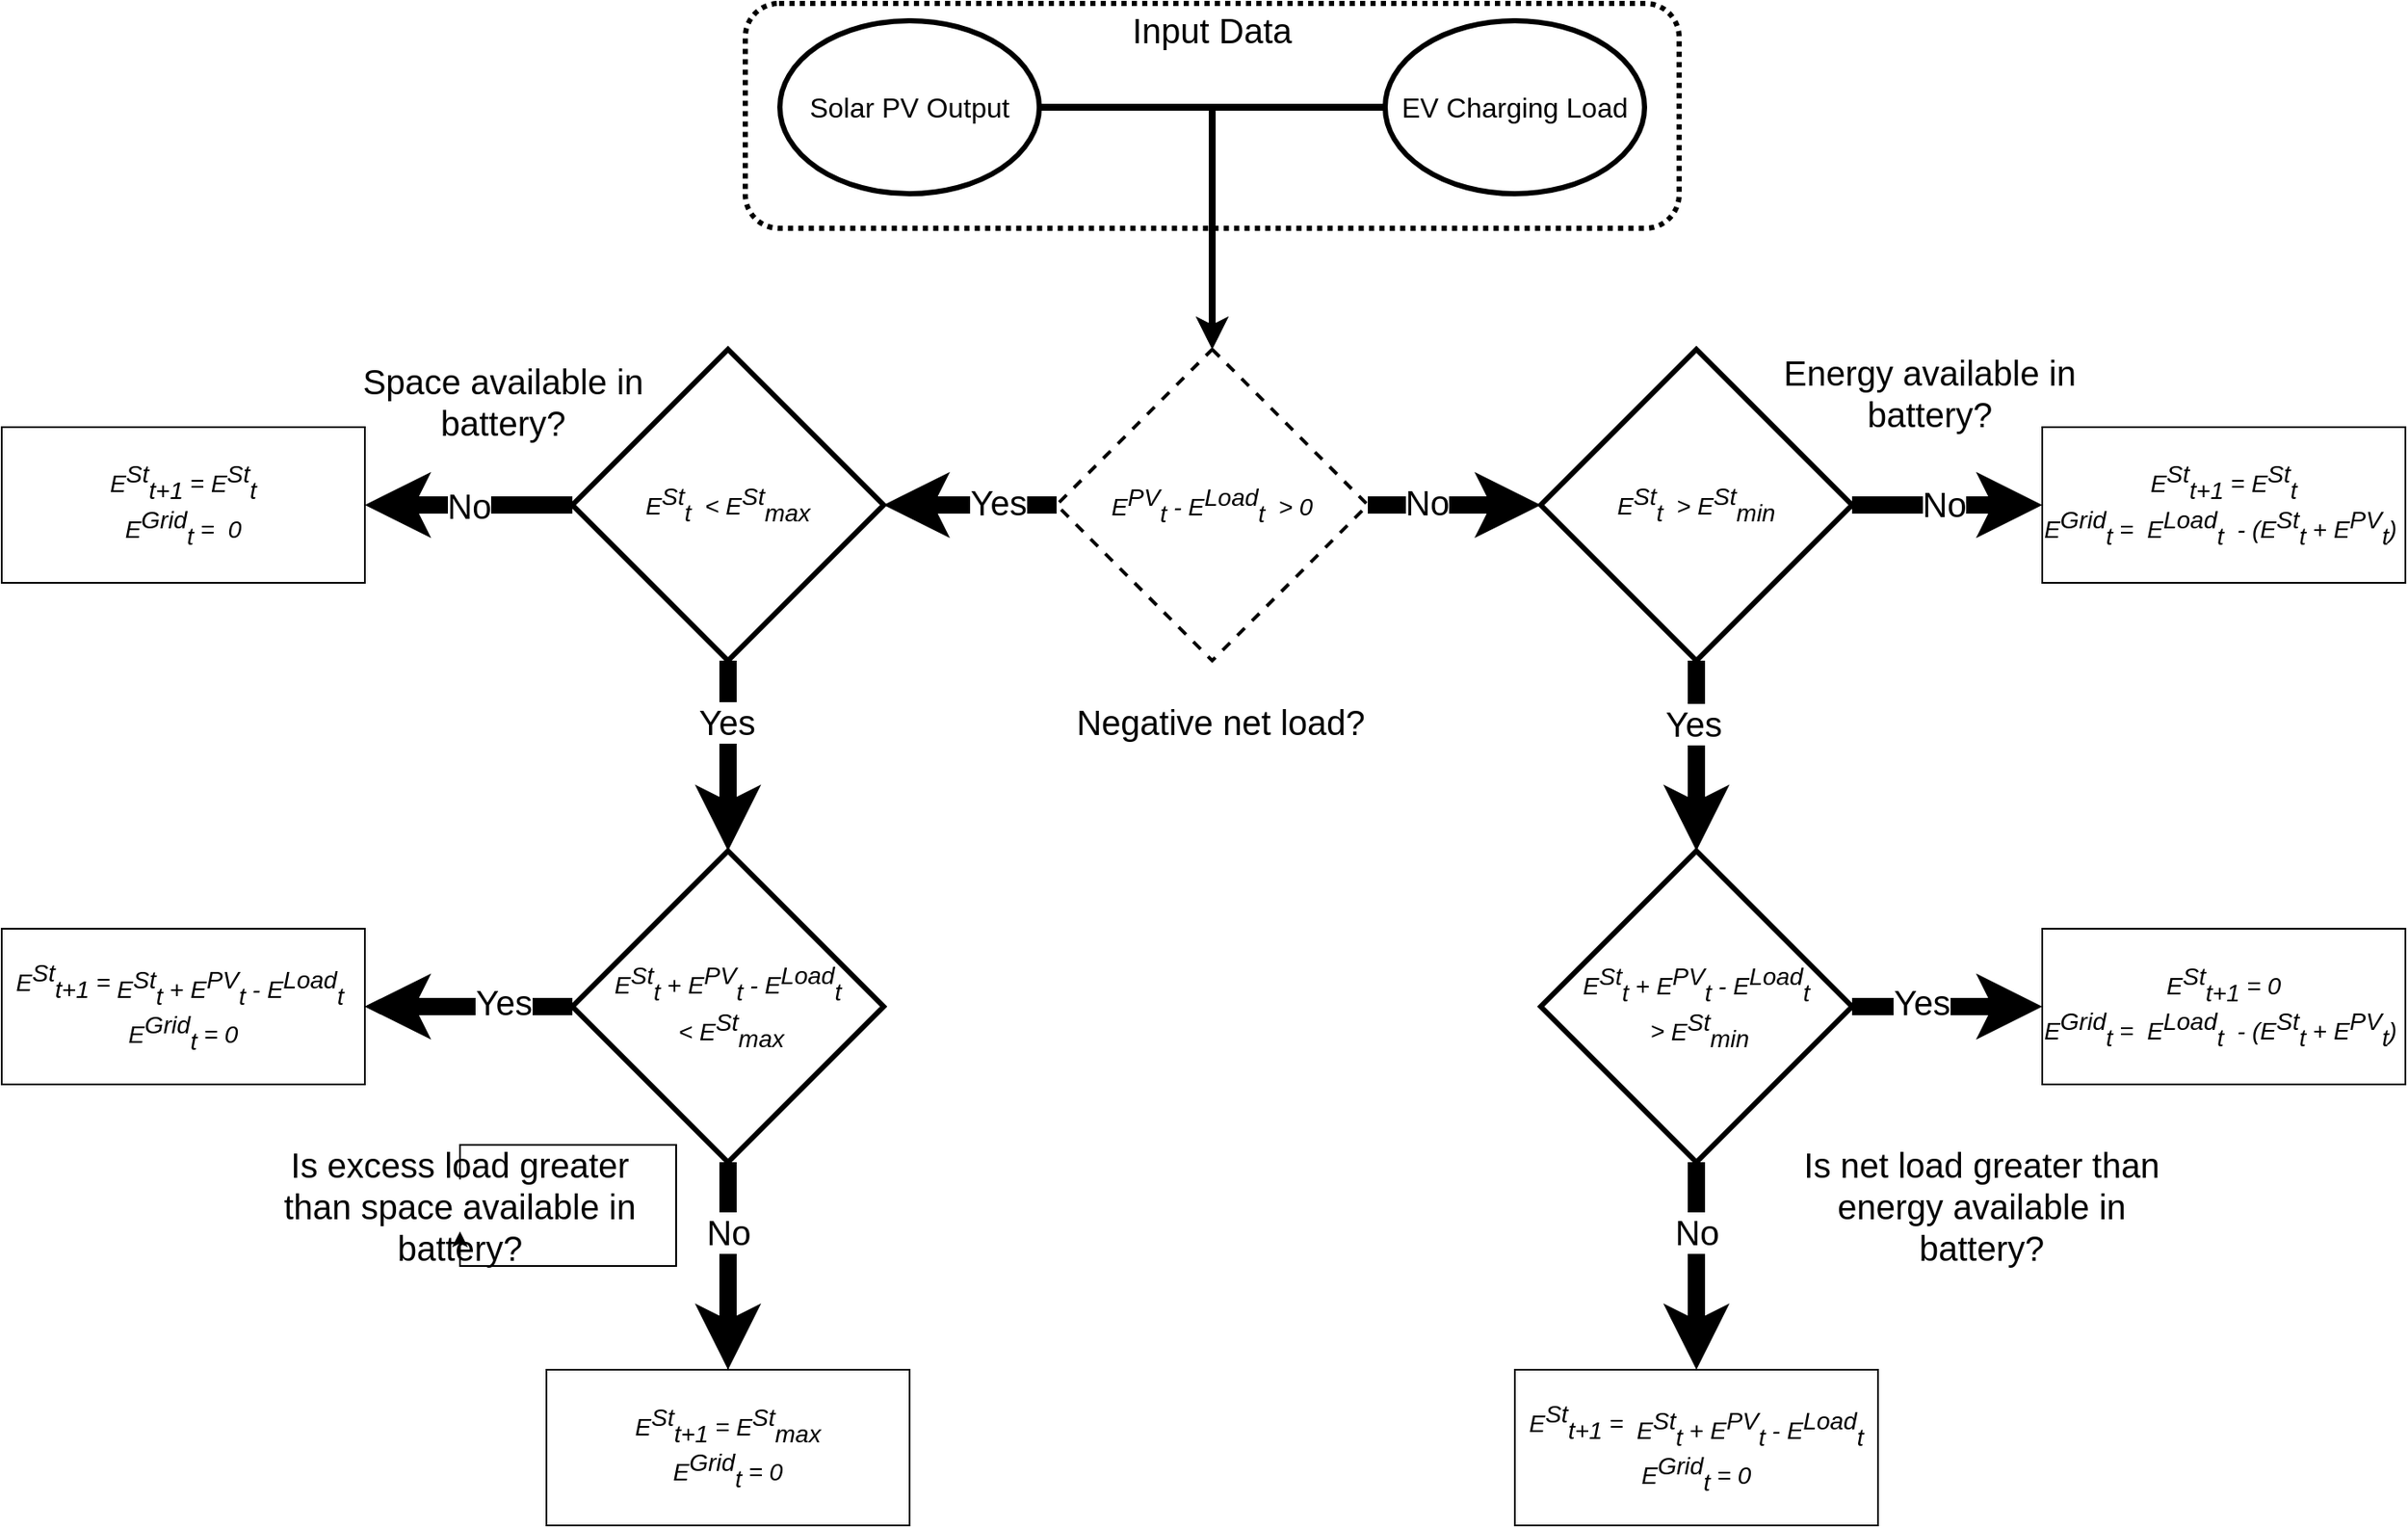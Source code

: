 <mxfile version="21.6.5" type="github">
  <diagram name="Page-1" id="HNknkX7AArUWihxTNY1w">
    <mxGraphModel dx="2261" dy="832" grid="1" gridSize="10" guides="1" tooltips="1" connect="1" arrows="1" fold="1" page="1" pageScale="1" pageWidth="827" pageHeight="1169" background="none" math="0" shadow="0">
      <root>
        <mxCell id="0" />
        <mxCell id="1" parent="0" />
        <mxCell id="X4KO-zRkeWrqwRvj3RQm-7" value="" style="rounded=1;whiteSpace=wrap;html=1;labelBackgroundColor=none;dashed=1;dashPattern=1 1;strokeWidth=3;" vertex="1" parent="1">
          <mxGeometry x="150" y="10" width="540" height="130" as="geometry" />
        </mxCell>
        <mxCell id="2dAe46BwtuLTPcBG57BH-10" style="edgeStyle=orthogonalEdgeStyle;rounded=0;orthogonalLoop=1;jettySize=auto;html=1;fontStyle=2;labelBackgroundColor=none;fontColor=default;strokeWidth=10;" parent="1" source="2dAe46BwtuLTPcBG57BH-7" target="2dAe46BwtuLTPcBG57BH-9" edge="1">
          <mxGeometry relative="1" as="geometry" />
        </mxCell>
        <mxCell id="yjgdQEFUr55mVdJYSKla-2" value="Yes" style="edgeLabel;html=1;align=center;verticalAlign=middle;resizable=0;points=[];fontSize=20;labelBackgroundColor=default;" parent="2dAe46BwtuLTPcBG57BH-10" vertex="1" connectable="0">
          <mxGeometry x="-0.167" y="-2" relative="1" as="geometry">
            <mxPoint x="7" as="offset" />
          </mxGeometry>
        </mxCell>
        <mxCell id="2dAe46BwtuLTPcBG57BH-13" style="edgeStyle=orthogonalEdgeStyle;rounded=0;orthogonalLoop=1;jettySize=auto;html=1;fontStyle=2;labelBackgroundColor=none;fontColor=default;strokeWidth=10;" parent="1" source="2dAe46BwtuLTPcBG57BH-7" target="2dAe46BwtuLTPcBG57BH-12" edge="1">
          <mxGeometry relative="1" as="geometry" />
        </mxCell>
        <mxCell id="yjgdQEFUr55mVdJYSKla-1" value="No" style="edgeLabel;html=1;align=center;verticalAlign=middle;resizable=0;points=[];fontSize=20;labelBackgroundColor=default;" parent="2dAe46BwtuLTPcBG57BH-13" vertex="1" connectable="0">
          <mxGeometry x="-0.14" y="2" relative="1" as="geometry">
            <mxPoint x="-9" as="offset" />
          </mxGeometry>
        </mxCell>
        <mxCell id="2dAe46BwtuLTPcBG57BH-7" value="&lt;font style=&quot;font-size: 14px;&quot;&gt;E&lt;sup style=&quot;border-color: var(--border-color); font-size: 14px;&quot;&gt;PV&lt;/sup&gt;&lt;sub style=&quot;border-color: var(--border-color); font-size: 14px;&quot;&gt;t &lt;/sub&gt;&lt;span style=&quot;border-color: var(--border-color); font-size: 14px;&quot;&gt;-&amp;nbsp;&lt;/span&gt;E&lt;span style=&quot;border-color: var(--border-color); font-size: 14px;&quot;&gt;&lt;sup style=&quot;font-size: 14px;&quot;&gt;Load&lt;/sup&gt;&lt;/span&gt;&lt;sub style=&quot;border-color: var(--border-color); font-size: 14px;&quot;&gt;t &amp;nbsp;&lt;/sub&gt;&lt;span style=&quot;border-color: var(--border-color); font-size: 14px;&quot;&gt;&amp;gt; 0&lt;/span&gt;&lt;/font&gt;" style="rhombus;whiteSpace=wrap;html=1;fontStyle=2;labelBackgroundColor=none;strokeWidth=2;fontSize=14;dashed=1;" parent="1" vertex="1">
          <mxGeometry x="330" y="210" width="180" height="180" as="geometry" />
        </mxCell>
        <mxCell id="2dAe46BwtuLTPcBG57BH-16" style="edgeStyle=orthogonalEdgeStyle;rounded=0;orthogonalLoop=1;jettySize=auto;html=1;entryX=0.5;entryY=0;entryDx=0;entryDy=0;fontStyle=2;labelBackgroundColor=none;fontColor=default;strokeWidth=10;" parent="1" source="2dAe46BwtuLTPcBG57BH-9" target="2dAe46BwtuLTPcBG57BH-26" edge="1">
          <mxGeometry relative="1" as="geometry">
            <mxPoint x="133.59" y="545" as="targetPoint" />
          </mxGeometry>
        </mxCell>
        <mxCell id="X4KO-zRkeWrqwRvj3RQm-1" style="edgeStyle=orthogonalEdgeStyle;rounded=0;orthogonalLoop=1;jettySize=auto;html=1;entryX=1;entryY=0.5;entryDx=0;entryDy=0;strokeWidth=10;" edge="1" parent="1" source="2dAe46BwtuLTPcBG57BH-9" target="yjgdQEFUr55mVdJYSKla-24">
          <mxGeometry relative="1" as="geometry" />
        </mxCell>
        <mxCell id="2dAe46BwtuLTPcBG57BH-9" value="E&lt;sup style=&quot;border-color: var(--border-color); font-size: 14px;&quot;&gt;St&lt;/sup&gt;&lt;sub style=&quot;border-color: var(--border-color); font-size: 14px;&quot;&gt;t &lt;/sub&gt;&amp;nbsp;&amp;lt; E&lt;sup style=&quot;border-color: var(--border-color); font-size: 14px;&quot;&gt;St&lt;/sup&gt;&lt;sub style=&quot;border-color: var(--border-color); font-size: 14px;&quot;&gt;max&lt;/sub&gt;" style="rhombus;whiteSpace=wrap;html=1;fontStyle=2;labelBackgroundColor=none;perimeterSpacing=0;strokeWidth=3;fontSize=14;" parent="1" vertex="1">
          <mxGeometry x="50" y="210" width="180" height="180" as="geometry" />
        </mxCell>
        <mxCell id="2dAe46BwtuLTPcBG57BH-39" style="edgeStyle=orthogonalEdgeStyle;rounded=0;orthogonalLoop=1;jettySize=auto;html=1;entryX=0.5;entryY=0;entryDx=0;entryDy=0;labelBackgroundColor=none;fontColor=default;strokeWidth=10;" parent="1" source="2dAe46BwtuLTPcBG57BH-12" target="2dAe46BwtuLTPcBG57BH-22" edge="1">
          <mxGeometry relative="1" as="geometry" />
        </mxCell>
        <mxCell id="X4KO-zRkeWrqwRvj3RQm-2" style="edgeStyle=orthogonalEdgeStyle;rounded=0;orthogonalLoop=1;jettySize=auto;html=1;entryX=0;entryY=0.5;entryDx=0;entryDy=0;strokeWidth=10;" edge="1" parent="1" source="2dAe46BwtuLTPcBG57BH-12" target="yjgdQEFUr55mVdJYSKla-21">
          <mxGeometry relative="1" as="geometry" />
        </mxCell>
        <mxCell id="2dAe46BwtuLTPcBG57BH-12" value="E&lt;sup style=&quot;border-color: var(--border-color); font-size: 14px;&quot;&gt;St&lt;/sup&gt;&lt;sub style=&quot;border-color: var(--border-color); font-size: 14px;&quot;&gt;t&amp;nbsp;&lt;/sub&gt;&amp;nbsp;&amp;gt; E&lt;sup style=&quot;border-color: var(--border-color); font-size: 14px;&quot;&gt;St&lt;/sup&gt;&lt;sub style=&quot;border-color: var(--border-color); font-size: 14px;&quot;&gt;min&lt;/sub&gt;" style="rhombus;whiteSpace=wrap;html=1;fontStyle=2;labelBackgroundColor=none;perimeterSpacing=0;strokeWidth=3;fontSize=14;" parent="1" vertex="1">
          <mxGeometry x="610" y="210" width="180" height="180" as="geometry" />
        </mxCell>
        <mxCell id="2dAe46BwtuLTPcBG57BH-42" style="edgeStyle=orthogonalEdgeStyle;rounded=0;orthogonalLoop=1;jettySize=auto;html=1;entryX=0.5;entryY=0;entryDx=0;entryDy=0;labelBackgroundColor=none;fontColor=default;strokeWidth=10;" parent="1" source="2dAe46BwtuLTPcBG57BH-22" target="2dAe46BwtuLTPcBG57BH-41" edge="1">
          <mxGeometry relative="1" as="geometry" />
        </mxCell>
        <mxCell id="yjgdQEFUr55mVdJYSKla-11" style="edgeStyle=orthogonalEdgeStyle;rounded=0;orthogonalLoop=1;jettySize=auto;html=1;entryX=0;entryY=0.5;entryDx=0;entryDy=0;strokeWidth=10;labelBackgroundColor=none;fontColor=default;" parent="1" source="2dAe46BwtuLTPcBG57BH-22" target="2dAe46BwtuLTPcBG57BH-45" edge="1">
          <mxGeometry relative="1" as="geometry" />
        </mxCell>
        <mxCell id="2dAe46BwtuLTPcBG57BH-22" value="&lt;font style=&quot;font-size: 14px;&quot;&gt;E&lt;sup style=&quot;border-color: var(--border-color); font-size: 14px;&quot;&gt;St&lt;/sup&gt;&lt;sub style=&quot;border-color: var(--border-color); font-size: 14px;&quot;&gt;t &lt;/sub&gt;&lt;span style=&quot;border-color: var(--border-color); font-size: 14px;&quot;&gt;+ E&lt;sup style=&quot;border-color: var(--border-color); font-size: 14px;&quot;&gt;PV&lt;/sup&gt;&lt;sub style=&quot;border-color: var(--border-color); font-size: 14px;&quot;&gt;t &lt;/sub&gt;-&amp;nbsp;&lt;/span&gt;E&lt;span style=&quot;border-color: var(--border-color); font-size: 14px;&quot;&gt;&lt;sup style=&quot;font-size: 14px;&quot;&gt;Load&lt;/sup&gt;&lt;/span&gt;&lt;sub style=&quot;border-color: var(--border-color); font-size: 14px;&quot;&gt;t &amp;nbsp;&lt;/sub&gt;&lt;span style=&quot;border-color: var(--border-color); font-size: 14px;&quot;&gt;&amp;gt;&amp;nbsp;&lt;/span&gt;&lt;/font&gt;E&lt;sup style=&quot;border-color: var(--border-color); font-size: 14px;&quot;&gt;St&lt;/sup&gt;&lt;sub style=&quot;border-color: var(--border-color); font-size: 14px;&quot;&gt;min&lt;/sub&gt;" style="rhombus;whiteSpace=wrap;html=1;fontStyle=2;labelBackgroundColor=none;strokeWidth=3;fontSize=14;" parent="1" vertex="1">
          <mxGeometry x="610" y="500" width="180" height="180" as="geometry" />
        </mxCell>
        <mxCell id="2dAe46BwtuLTPcBG57BH-29" value="" style="edgeStyle=orthogonalEdgeStyle;rounded=0;orthogonalLoop=1;jettySize=auto;html=1;fontStyle=2;labelBackgroundColor=none;fontColor=default;" parent="1" source="2dAe46BwtuLTPcBG57BH-24" target="2dAe46BwtuLTPcBG57BH-26" edge="1">
          <mxGeometry relative="1" as="geometry" />
        </mxCell>
        <mxCell id="yjgdQEFUr55mVdJYSKla-10" value="" style="edgeStyle=orthogonalEdgeStyle;rounded=0;orthogonalLoop=1;jettySize=auto;html=1;labelBackgroundColor=none;fontColor=default;" parent="1" source="2dAe46BwtuLTPcBG57BH-24" target="2dAe46BwtuLTPcBG57BH-26" edge="1">
          <mxGeometry relative="1" as="geometry" />
        </mxCell>
        <mxCell id="2dAe46BwtuLTPcBG57BH-24" value="&lt;span style=&quot;font-size: 14px;&quot;&gt;E&lt;sup style=&quot;border-color: var(--border-color); font-size: 14px;&quot;&gt;St&lt;/sup&gt;&lt;sub style=&quot;border-color: var(--border-color); font-size: 14px;&quot;&gt;t+1 &lt;/sub&gt;&lt;span style=&quot;border-color: var(--border-color); font-size: 14px;&quot;&gt;=&amp;nbsp;&lt;/span&gt;E&lt;sup style=&quot;border-color: var(--border-color); font-size: 14px;&quot;&gt;St&lt;/sup&gt;&lt;/span&gt;&lt;span style=&quot;border-color: var(--border-color); font-size: 14px;&quot;&gt;&lt;sub style=&quot;border-color: var(--border-color); font-size: 14px;&quot;&gt;&lt;span style=&quot;font-size: 14px;&quot;&gt;max&lt;br style=&quot;font-size: 14px;&quot;&gt;E&lt;sup style=&quot;border-color: var(--border-color); font-size: 14px;&quot;&gt;Grid&lt;/sup&gt;&lt;sub style=&quot;border-color: var(--border-color); font-size: 14px;&quot;&gt;t &lt;/sub&gt;= 0&lt;/span&gt;&lt;br style=&quot;font-size: 14px;&quot;&gt;&lt;/sub&gt;&lt;/span&gt;" style="rounded=0;whiteSpace=wrap;html=1;fontStyle=2;labelBackgroundColor=none;fontSize=14;" parent="1" vertex="1">
          <mxGeometry x="35" y="800" width="210" height="90" as="geometry" />
        </mxCell>
        <mxCell id="2dAe46BwtuLTPcBG57BH-28" style="edgeStyle=orthogonalEdgeStyle;rounded=0;orthogonalLoop=1;jettySize=auto;html=1;fontStyle=2;labelBackgroundColor=none;fontColor=default;strokeWidth=10;entryX=0.5;entryY=0;entryDx=0;entryDy=0;" parent="1" source="2dAe46BwtuLTPcBG57BH-26" target="2dAe46BwtuLTPcBG57BH-24" edge="1">
          <mxGeometry relative="1" as="geometry">
            <mxPoint x="134" y="790" as="targetPoint" />
          </mxGeometry>
        </mxCell>
        <mxCell id="2dAe46BwtuLTPcBG57BH-32" style="edgeStyle=orthogonalEdgeStyle;rounded=0;orthogonalLoop=1;jettySize=auto;html=1;entryX=1;entryY=0.5;entryDx=0;entryDy=0;labelBackgroundColor=none;fontColor=default;strokeWidth=10;" parent="1" source="2dAe46BwtuLTPcBG57BH-26" target="2dAe46BwtuLTPcBG57BH-34" edge="1">
          <mxGeometry relative="1" as="geometry">
            <mxPoint x="-150" y="585" as="targetPoint" />
          </mxGeometry>
        </mxCell>
        <mxCell id="yjgdQEFUr55mVdJYSKla-18" value="" style="edgeStyle=orthogonalEdgeStyle;rounded=0;orthogonalLoop=1;jettySize=auto;html=1;labelBackgroundColor=none;fontColor=default;" parent="1" source="2dAe46BwtuLTPcBG57BH-26" target="2dAe46BwtuLTPcBG57BH-34" edge="1">
          <mxGeometry relative="1" as="geometry" />
        </mxCell>
        <mxCell id="2dAe46BwtuLTPcBG57BH-26" value="E&lt;sup style=&quot;border-color: var(--border-color); font-size: 14px;&quot;&gt;St&lt;/sup&gt;&lt;sub style=&quot;border-color: var(--border-color); font-size: 14px;&quot;&gt;t&amp;nbsp;&lt;/sub&gt;+ E&lt;sup style=&quot;border-color: var(--border-color); font-size: 14px;&quot;&gt;PV&lt;/sup&gt;&lt;sub style=&quot;border-color: var(--border-color); font-size: 14px;&quot;&gt;t&amp;nbsp;&lt;/sub&gt;-&amp;nbsp;E&lt;sup style=&quot;border-color: var(--border-color); font-size: 14px;&quot;&gt;Load&lt;/sup&gt;&lt;sub style=&quot;border-color: var(--border-color); font-size: 14px;&quot;&gt;t &amp;nbsp;&lt;/sub&gt;&lt;span style=&quot;border-color: var(--border-color); font-size: 14px;&quot;&gt;&amp;lt;&amp;nbsp;&lt;/span&gt;E&lt;sup style=&quot;border-color: var(--border-color); font-size: 14px;&quot;&gt;St&lt;/sup&gt;&lt;sub style=&quot;border-color: var(--border-color); font-size: 14px;&quot;&gt;max&lt;/sub&gt;" style="rhombus;whiteSpace=wrap;html=1;fontStyle=2;labelBackgroundColor=none;strokeWidth=3;fontSize=14;" parent="1" vertex="1">
          <mxGeometry x="50" y="500" width="180" height="180" as="geometry" />
        </mxCell>
        <mxCell id="2dAe46BwtuLTPcBG57BH-34" value="&lt;span style=&quot;font-size: 14px;&quot;&gt;E&lt;sup style=&quot;border-color: var(--border-color); font-size: 14px;&quot;&gt;St&lt;/sup&gt;&lt;sub style=&quot;border-color: var(--border-color); font-size: 14px;&quot;&gt;t+1 &lt;/sub&gt;&lt;span style=&quot;border-color: var(--border-color); font-size: 14px;&quot;&gt;=&amp;nbsp;&lt;/span&gt;&lt;/span&gt;&lt;span style=&quot;border-color: var(--border-color); font-size: 14px;&quot;&gt;&lt;sub style=&quot;border-color: var(--border-color); font-size: 14px;&quot;&gt;E&lt;sup style=&quot;border-color: var(--border-color); font-size: 14px;&quot;&gt;St&lt;/sup&gt;&lt;sub style=&quot;border-color: var(--border-color); font-size: 14px;&quot;&gt;t&amp;nbsp;&lt;/sub&gt;&lt;span style=&quot;font-size: 14px;&quot;&gt;+ E&lt;/span&gt;&lt;sup style=&quot;border-color: var(--border-color); font-size: 14px;&quot;&gt;PV&lt;/sup&gt;&lt;sub style=&quot;border-color: var(--border-color); font-size: 14px;&quot;&gt;t&amp;nbsp;&lt;/sub&gt;&lt;span style=&quot;font-size: 14px;&quot;&gt;-&amp;nbsp;E&lt;/span&gt;&lt;sup style=&quot;border-color: var(--border-color); font-size: 14px;&quot;&gt;Load&lt;/sup&gt;&lt;sub style=&quot;border-color: var(--border-color); font-size: 14px;&quot;&gt;t&amp;nbsp;&lt;/sub&gt;&lt;span style=&quot;font-size: 14px;&quot;&gt;&lt;br style=&quot;font-size: 14px;&quot;&gt;E&lt;sup style=&quot;border-color: var(--border-color); font-size: 14px;&quot;&gt;Grid&lt;/sup&gt;&lt;sub style=&quot;border-color: var(--border-color); font-size: 14px;&quot;&gt;t &lt;/sub&gt;= 0&lt;/span&gt;&lt;br style=&quot;font-size: 14px;&quot;&gt;&lt;/sub&gt;&lt;/span&gt;" style="rounded=0;whiteSpace=wrap;html=1;fontStyle=2;labelBackgroundColor=none;fontSize=14;" parent="1" vertex="1">
          <mxGeometry x="-280" y="545" width="210" height="90" as="geometry" />
        </mxCell>
        <mxCell id="2dAe46BwtuLTPcBG57BH-41" value="&lt;span style=&quot;font-size: 14px;&quot;&gt;E&lt;sup style=&quot;border-color: var(--border-color); font-size: 14px;&quot;&gt;St&lt;/sup&gt;&lt;sub style=&quot;border-color: var(--border-color); font-size: 14px;&quot;&gt;t+1 &lt;/sub&gt;&lt;span style=&quot;border-color: var(--border-color); font-size: 14px;&quot;&gt;=&amp;nbsp;&lt;/span&gt;&lt;/span&gt;&lt;span style=&quot;border-color: var(--border-color); font-size: 14px;&quot;&gt;&lt;sub style=&quot;border-color: var(--border-color); font-size: 14px;&quot;&gt;&amp;nbsp;&lt;span style=&quot;font-size: 14px;&quot;&gt;E&lt;/span&gt;&lt;sup style=&quot;border-color: var(--border-color); font-size: 14px;&quot;&gt;St&lt;/sup&gt;&lt;sub style=&quot;border-color: var(--border-color); font-size: 14px;&quot;&gt;t&amp;nbsp;&lt;/sub&gt;&lt;span style=&quot;border-color: var(--border-color); font-size: 14px;&quot;&gt;+ E&lt;sup style=&quot;border-color: var(--border-color); font-size: 14px;&quot;&gt;PV&lt;/sup&gt;&lt;sub style=&quot;border-color: var(--border-color); font-size: 14px;&quot;&gt;t&amp;nbsp;&lt;/sub&gt;-&amp;nbsp;&lt;/span&gt;&lt;span style=&quot;font-size: 14px;&quot;&gt;E&lt;/span&gt;&lt;span style=&quot;border-color: var(--border-color); font-size: 14px;&quot;&gt;&lt;sup style=&quot;border-color: var(--border-color); font-size: 14px;&quot;&gt;Load&lt;/sup&gt;&lt;/span&gt;&lt;sub style=&quot;border-color: var(--border-color); font-size: 14px;&quot;&gt;t&lt;/sub&gt;&lt;span style=&quot;font-size: 14px;&quot;&gt;&lt;br style=&quot;font-size: 14px;&quot;&gt;E&lt;sup style=&quot;border-color: var(--border-color); font-size: 14px;&quot;&gt;Grid&lt;/sup&gt;&lt;sub style=&quot;border-color: var(--border-color); font-size: 14px;&quot;&gt;t &lt;/sub&gt;= 0&lt;/span&gt;&lt;br style=&quot;font-size: 14px;&quot;&gt;&lt;/sub&gt;&lt;/span&gt;" style="rounded=0;whiteSpace=wrap;html=1;fontStyle=2;labelBackgroundColor=none;fontSize=14;" parent="1" vertex="1">
          <mxGeometry x="595" y="800" width="210" height="90" as="geometry" />
        </mxCell>
        <mxCell id="2dAe46BwtuLTPcBG57BH-45" value="&lt;span style=&quot;font-size: 14px;&quot;&gt;E&lt;sup style=&quot;border-color: var(--border-color); font-size: 14px;&quot;&gt;St&lt;/sup&gt;&lt;sub style=&quot;border-color: var(--border-color); font-size: 14px;&quot;&gt;t+1 &lt;/sub&gt;&lt;span style=&quot;border-color: var(--border-color); font-size: 14px;&quot;&gt;= 0&lt;/span&gt;&lt;/span&gt;&lt;span style=&quot;border-color: var(--border-color); font-size: 14px;&quot;&gt;&lt;sub style=&quot;border-color: var(--border-color); font-size: 14px;&quot;&gt;&lt;span style=&quot;font-size: 14px;&quot;&gt;&lt;br style=&quot;font-size: 14px;&quot;&gt;E&lt;sup style=&quot;border-color: var(--border-color); font-size: 14px;&quot;&gt;Grid&lt;/sup&gt;&lt;sub style=&quot;border-color: var(--border-color); font-size: 14px;&quot;&gt;t &lt;/sub&gt;=&amp;nbsp;&lt;/span&gt;&lt;span style=&quot;border-color: var(--border-color); font-size: 14px;&quot;&gt;&amp;nbsp;&lt;/span&gt;&lt;span style=&quot;font-size: 14px;&quot;&gt;E&lt;/span&gt;&lt;span style=&quot;border-color: var(--border-color); font-size: 14px;&quot;&gt;&lt;sup style=&quot;border-color: var(--border-color); font-size: 14px;&quot;&gt;Load&lt;/sup&gt;&lt;/span&gt;&lt;sub style=&quot;border-color: var(--border-color); font-size: 14px;&quot;&gt;t &amp;nbsp;&lt;/sub&gt;- (E&lt;sup style=&quot;border-color: var(--border-color); font-size: 14px;&quot;&gt;St&lt;/sup&gt;&lt;sub style=&quot;border-color: var(--border-color); font-size: 14px;&quot;&gt;t&amp;nbsp;&lt;/sub&gt;&lt;span style=&quot;border-color: var(--border-color); font-size: 14px;&quot;&gt;+ E&lt;sup style=&quot;border-color: var(--border-color); font-size: 14px;&quot;&gt;PV&lt;/sup&gt;&lt;sub style=&quot;border-color: var(--border-color); font-size: 14px;&quot;&gt;t&lt;/sub&gt;&lt;/span&gt;)&lt;span style=&quot;border-color: var(--border-color); font-size: 14px;&quot;&gt;&lt;sub style=&quot;border-color: var(--border-color); font-size: 14px;&quot;&gt;&amp;nbsp;&lt;/sub&gt;&lt;/span&gt;&lt;br style=&quot;font-size: 14px;&quot;&gt;&lt;/sub&gt;&lt;/span&gt;" style="rounded=0;whiteSpace=wrap;html=1;fontStyle=2;labelBackgroundColor=none;fontSize=14;" parent="1" vertex="1">
          <mxGeometry x="900" y="545" width="210" height="90" as="geometry" />
        </mxCell>
        <mxCell id="tpE4AOjTWwSBI5HZXIp6-1" value="Is net load greater than energy available in battery?" style="text;strokeColor=none;align=center;fillColor=none;html=1;verticalAlign=middle;whiteSpace=wrap;rounded=0;labelBackgroundColor=none;fontSize=20;fontStyle=0" parent="1" vertex="1">
          <mxGeometry x="760" y="690" width="210" height="30" as="geometry" />
        </mxCell>
        <mxCell id="tpE4AOjTWwSBI5HZXIp6-2" value="Energy available in battery?" style="text;strokeColor=none;align=center;fillColor=none;html=1;verticalAlign=middle;whiteSpace=wrap;rounded=0;labelBackgroundColor=none;fontSize=20;" parent="1" vertex="1">
          <mxGeometry x="730" y="220" width="210" height="30" as="geometry" />
        </mxCell>
        <mxCell id="tpE4AOjTWwSBI5HZXIp6-3" value="Space available in battery?" style="text;strokeColor=none;align=center;fillColor=none;html=1;verticalAlign=middle;whiteSpace=wrap;rounded=0;labelBackgroundColor=none;fontSize=20;" parent="1" vertex="1">
          <mxGeometry x="-95" y="225" width="210" height="30" as="geometry" />
        </mxCell>
        <mxCell id="tpE4AOjTWwSBI5HZXIp6-4" value="Is excess load greater than space available in battery?" style="text;strokeColor=none;align=center;fillColor=none;html=1;verticalAlign=middle;whiteSpace=wrap;rounded=0;labelBackgroundColor=none;fontSize=20;fontStyle=0" parent="1" vertex="1">
          <mxGeometry x="-120" y="690" width="210" height="30" as="geometry" />
        </mxCell>
        <mxCell id="yjgdQEFUr55mVdJYSKla-7" value="Yes" style="edgeLabel;html=1;align=center;verticalAlign=middle;resizable=0;points=[];fontSize=20;labelBackgroundColor=default;" parent="1" vertex="1" connectable="0">
          <mxGeometry x="840" y="590" as="geometry">
            <mxPoint x="-10" y="-3" as="offset" />
          </mxGeometry>
        </mxCell>
        <mxCell id="yjgdQEFUr55mVdJYSKla-8" value="No" style="edgeLabel;html=1;align=center;verticalAlign=middle;resizable=0;points=[];fontSize=20;labelBackgroundColor=default;" parent="1" vertex="1" connectable="0">
          <mxGeometry x="140.0" y="720" as="geometry" />
        </mxCell>
        <mxCell id="yjgdQEFUr55mVdJYSKla-12" style="edgeStyle=orthogonalEdgeStyle;rounded=0;orthogonalLoop=1;jettySize=auto;html=1;exitX=0.5;exitY=0;exitDx=0;exitDy=0;labelBackgroundColor=none;fontColor=default;" parent="1" source="tpE4AOjTWwSBI5HZXIp6-4" target="tpE4AOjTWwSBI5HZXIp6-4" edge="1">
          <mxGeometry relative="1" as="geometry" />
        </mxCell>
        <mxCell id="yjgdQEFUr55mVdJYSKla-14" value="No" style="edgeLabel;html=1;align=center;verticalAlign=middle;resizable=0;points=[];fontSize=20;labelBackgroundColor=default;" parent="1" vertex="1" connectable="0">
          <mxGeometry x="700" y="720" as="geometry" />
        </mxCell>
        <mxCell id="yjgdQEFUr55mVdJYSKla-15" value="Negative net load?" style="text;strokeColor=none;align=center;fillColor=none;html=1;verticalAlign=middle;whiteSpace=wrap;rounded=0;labelBackgroundColor=none;fontSize=20;" parent="1" vertex="1">
          <mxGeometry x="320" y="410" width="210" height="30" as="geometry" />
        </mxCell>
        <mxCell id="yjgdQEFUr55mVdJYSKla-17" value="Yes" style="edgeLabel;html=1;align=center;verticalAlign=middle;resizable=0;points=[];fontSize=20;labelBackgroundColor=default;" parent="1" vertex="1" connectable="0">
          <mxGeometry x="20" y="590" as="geometry">
            <mxPoint x="-10" y="-3" as="offset" />
          </mxGeometry>
        </mxCell>
        <mxCell id="yjgdQEFUr55mVdJYSKla-19" value="Yes" style="edgeLabel;html=1;align=center;verticalAlign=middle;resizable=0;points=[];fontSize=20;labelBackgroundColor=default;" parent="1" vertex="1" connectable="0">
          <mxGeometry x="640" y="720" as="geometry">
            <mxPoint x="58" y="-294" as="offset" />
          </mxGeometry>
        </mxCell>
        <mxCell id="yjgdQEFUr55mVdJYSKla-20" value="Yes" style="edgeLabel;html=1;align=center;verticalAlign=middle;resizable=0;points=[];fontSize=20;labelBackgroundColor=default;" parent="1" vertex="1" connectable="0">
          <mxGeometry x="150.0" y="740" as="geometry">
            <mxPoint x="-11" y="-315" as="offset" />
          </mxGeometry>
        </mxCell>
        <mxCell id="yjgdQEFUr55mVdJYSKla-21" value="E&lt;sup style=&quot;border-color: var(--border-color); font-size: 14px;&quot;&gt;St&lt;/sup&gt;&lt;sub style=&quot;border-color: var(--border-color); font-size: 14px;&quot;&gt;t+1 &lt;/sub&gt;= E&lt;sup style=&quot;border-color: var(--border-color); font-size: 14px;&quot;&gt;St&lt;/sup&gt;&lt;sub style=&quot;border-color: var(--border-color); font-size: 14px;&quot;&gt;t&lt;/sub&gt;&lt;span style=&quot;border-color: var(--border-color); font-size: 14px;&quot;&gt;&lt;sub style=&quot;border-color: var(--border-color); font-size: 14px;&quot;&gt;&lt;span style=&quot;font-size: 14px;&quot;&gt;&lt;br style=&quot;font-size: 14px;&quot;&gt;E&lt;sup style=&quot;border-color: var(--border-color); font-size: 14px;&quot;&gt;Grid&lt;/sup&gt;&lt;sub style=&quot;border-color: var(--border-color); font-size: 14px;&quot;&gt;t &lt;/sub&gt;=&amp;nbsp;&lt;/span&gt;&lt;span style=&quot;border-color: var(--border-color); font-size: 14px;&quot;&gt;&amp;nbsp;&lt;/span&gt;&lt;span style=&quot;font-size: 14px;&quot;&gt;E&lt;/span&gt;&lt;span style=&quot;border-color: var(--border-color); font-size: 14px;&quot;&gt;&lt;sup style=&quot;border-color: var(--border-color); font-size: 14px;&quot;&gt;Load&lt;/sup&gt;&lt;/span&gt;&lt;sub style=&quot;border-color: var(--border-color); font-size: 14px;&quot;&gt;t &amp;nbsp;&lt;/sub&gt;- (E&lt;sup style=&quot;border-color: var(--border-color); font-size: 14px;&quot;&gt;St&lt;/sup&gt;&lt;sub style=&quot;border-color: var(--border-color); font-size: 14px;&quot;&gt;t&amp;nbsp;&lt;/sub&gt;&lt;span style=&quot;border-color: var(--border-color); font-size: 14px;&quot;&gt;+ E&lt;sup style=&quot;border-color: var(--border-color); font-size: 14px;&quot;&gt;PV&lt;/sup&gt;&lt;sub style=&quot;border-color: var(--border-color); font-size: 14px;&quot;&gt;t&lt;/sub&gt;&lt;/span&gt;)&lt;span style=&quot;border-color: var(--border-color); font-size: 14px;&quot;&gt;&lt;sub style=&quot;border-color: var(--border-color); font-size: 14px;&quot;&gt;&amp;nbsp;&lt;/sub&gt;&lt;/span&gt;&lt;br style=&quot;font-size: 14px;&quot;&gt;&lt;/sub&gt;&lt;/span&gt;" style="rounded=0;whiteSpace=wrap;html=1;fontStyle=2;labelBackgroundColor=none;fontSize=14;" parent="1" vertex="1">
          <mxGeometry x="900" y="255" width="210" height="90" as="geometry" />
        </mxCell>
        <mxCell id="yjgdQEFUr55mVdJYSKla-23" value="No" style="edgeLabel;html=1;align=center;verticalAlign=middle;resizable=0;points=[];fontSize=20;labelBackgroundColor=default;" parent="1" vertex="1" connectable="0">
          <mxGeometry x="850" y="300" as="geometry">
            <mxPoint x="-7" y="-1" as="offset" />
          </mxGeometry>
        </mxCell>
        <mxCell id="yjgdQEFUr55mVdJYSKla-24" value="E&lt;sup style=&quot;border-color: var(--border-color); font-size: 14px;&quot;&gt;St&lt;/sup&gt;&lt;sub style=&quot;border-color: var(--border-color); font-size: 14px;&quot;&gt;t+1 &lt;/sub&gt;= E&lt;sup style=&quot;border-color: var(--border-color); font-size: 14px;&quot;&gt;St&lt;/sup&gt;&lt;sub style=&quot;border-color: var(--border-color); font-size: 14px;&quot;&gt;t&lt;/sub&gt;&lt;span style=&quot;border-color: var(--border-color); font-size: 14px;&quot;&gt;&lt;sub style=&quot;border-color: var(--border-color); font-size: 14px;&quot;&gt;&lt;span style=&quot;font-size: 14px;&quot;&gt;&lt;br style=&quot;font-size: 14px;&quot;&gt;E&lt;sup style=&quot;border-color: var(--border-color); font-size: 14px;&quot;&gt;Grid&lt;/sup&gt;&lt;sub style=&quot;border-color: var(--border-color); font-size: 14px;&quot;&gt;t &lt;/sub&gt;=&amp;nbsp;&lt;/span&gt;&lt;span style=&quot;border-color: var(--border-color); font-size: 14px;&quot;&gt;&amp;nbsp;0&lt;/span&gt;&lt;br style=&quot;font-size: 14px;&quot;&gt;&lt;/sub&gt;&lt;/span&gt;" style="rounded=0;whiteSpace=wrap;html=1;fontStyle=2;labelBackgroundColor=none;fontSize=14;" parent="1" vertex="1">
          <mxGeometry x="-280" y="255" width="210" height="90" as="geometry" />
        </mxCell>
        <mxCell id="X4KO-zRkeWrqwRvj3RQm-3" value="No" style="edgeLabel;html=1;align=center;verticalAlign=middle;resizable=0;points=[];fontSize=20;labelBackgroundColor=default;" vertex="1" connectable="0" parent="1">
          <mxGeometry x="850" y="310" as="geometry">
            <mxPoint x="-860" y="-10" as="offset" />
          </mxGeometry>
        </mxCell>
        <mxCell id="X4KO-zRkeWrqwRvj3RQm-9" style="edgeStyle=orthogonalEdgeStyle;rounded=0;orthogonalLoop=1;jettySize=auto;html=1;entryX=0.5;entryY=0;entryDx=0;entryDy=0;strokeWidth=4;" edge="1" parent="1" source="X4KO-zRkeWrqwRvj3RQm-4" target="2dAe46BwtuLTPcBG57BH-7">
          <mxGeometry relative="1" as="geometry" />
        </mxCell>
        <mxCell id="X4KO-zRkeWrqwRvj3RQm-4" value="Solar PV Output" style="ellipse;whiteSpace=wrap;html=1;fontSize=16;strokeWidth=3;" vertex="1" parent="1">
          <mxGeometry x="170" y="20" width="150" height="100" as="geometry" />
        </mxCell>
        <mxCell id="X4KO-zRkeWrqwRvj3RQm-10" style="edgeStyle=orthogonalEdgeStyle;rounded=0;orthogonalLoop=1;jettySize=auto;html=1;entryX=0.5;entryY=0;entryDx=0;entryDy=0;strokeWidth=4;" edge="1" parent="1" source="X4KO-zRkeWrqwRvj3RQm-5" target="2dAe46BwtuLTPcBG57BH-7">
          <mxGeometry relative="1" as="geometry" />
        </mxCell>
        <mxCell id="X4KO-zRkeWrqwRvj3RQm-5" value="EV Charging Load" style="ellipse;whiteSpace=wrap;html=1;fontSize=16;strokeWidth=3;" vertex="1" parent="1">
          <mxGeometry x="520" y="20" width="150" height="100" as="geometry" />
        </mxCell>
        <mxCell id="X4KO-zRkeWrqwRvj3RQm-6" value="Input Data" style="text;strokeColor=none;align=center;fillColor=none;html=1;verticalAlign=middle;whiteSpace=wrap;rounded=0;labelBackgroundColor=none;fontSize=20;" vertex="1" parent="1">
          <mxGeometry x="315" y="10" width="210" height="30" as="geometry" />
        </mxCell>
      </root>
    </mxGraphModel>
  </diagram>
</mxfile>
